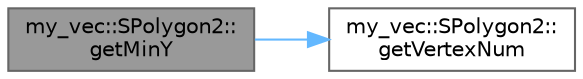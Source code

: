 digraph "my_vec::SPolygon2::getMinY"
{
 // LATEX_PDF_SIZE
  bgcolor="transparent";
  edge [fontname=Helvetica,fontsize=10,labelfontname=Helvetica,labelfontsize=10];
  node [fontname=Helvetica,fontsize=10,shape=box,height=0.2,width=0.4];
  rankdir="LR";
  Node1 [id="Node000001",label="my_vec::SPolygon2::\lgetMinY",height=0.2,width=0.4,color="gray40", fillcolor="grey60", style="filled", fontcolor="black",tooltip="頂点の中で最小のy座標を返す関数"];
  Node1 -> Node2 [id="edge1_Node000001_Node000002",color="steelblue1",style="solid",tooltip=" "];
  Node2 [id="Node000002",label="my_vec::SPolygon2::\lgetVertexNum",height=0.2,width=0.4,color="grey40", fillcolor="white", style="filled",URL="$structmy__vec_1_1_s_polygon2.html#a34877ae7b7ad06a78f4c237d4f33ca3a",tooltip="多角形の頂点数を返す関数"];
}
